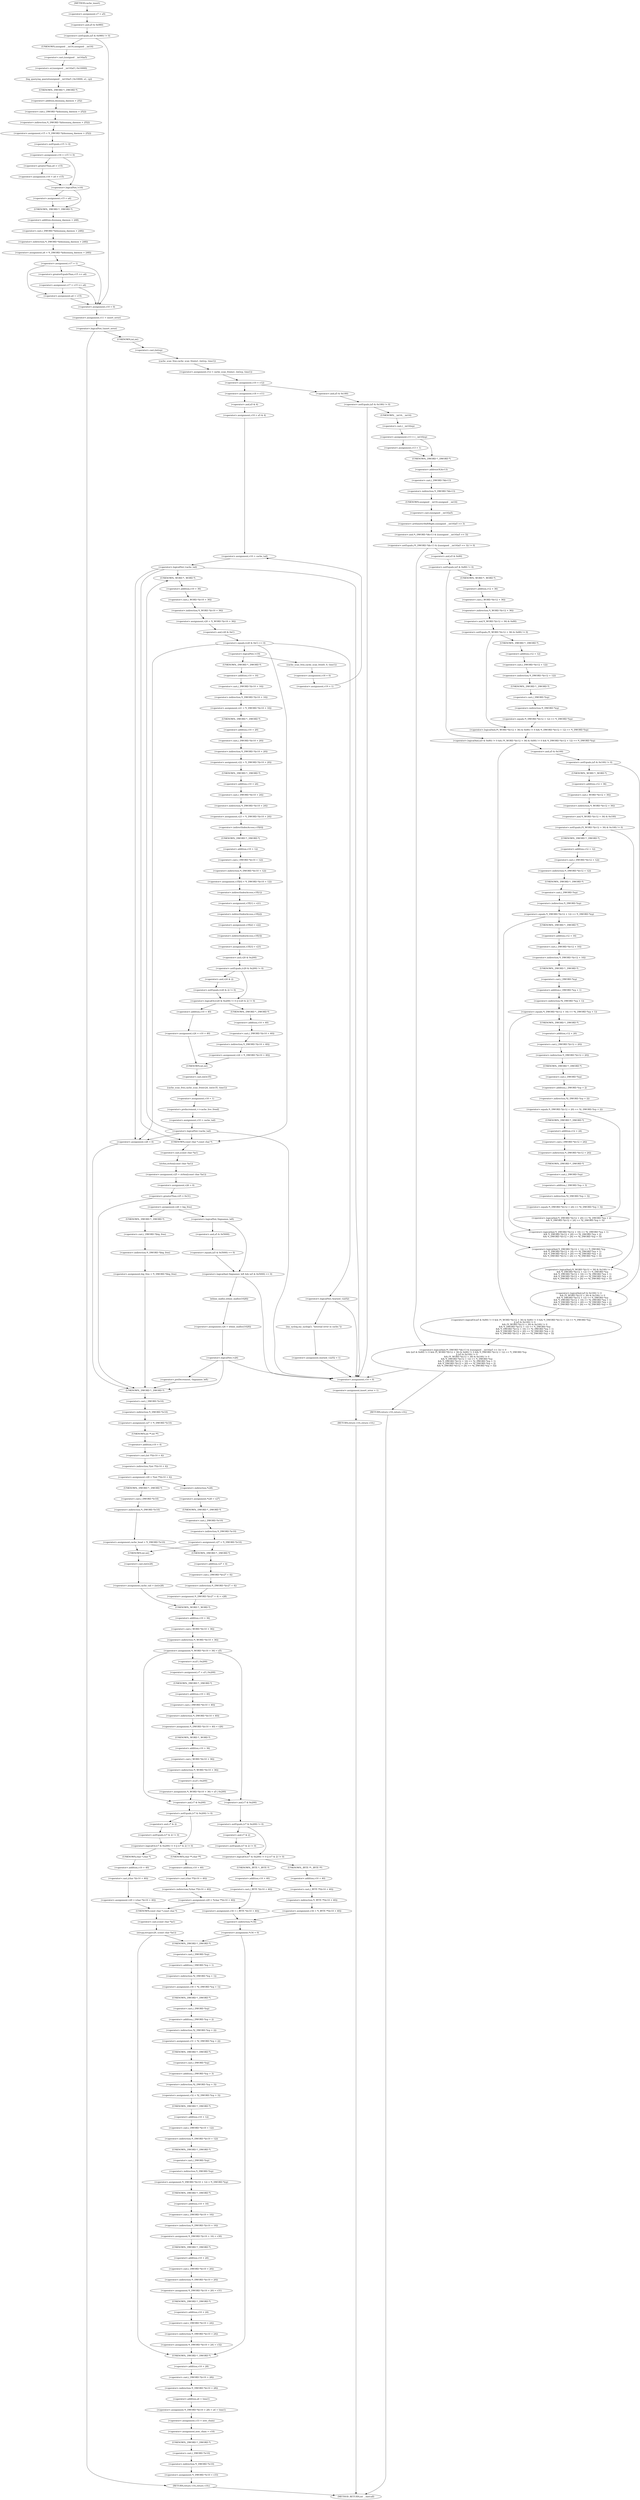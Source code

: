 digraph cache_insert {  
"1000160" [label = "(<operator>.assignment,v7 = a5)" ]
"1000164" [label = "(<operator>.notEquals,(a5 & 0x980) != 0)" ]
"1000165" [label = "(<operator>.and,a5 & 0x980)" ]
"1000170" [label = "(log_query,log_query((unsigned __int16)a5 | 0x10000, a1, cp))" ]
"1000171" [label = "(<operator>.or,(unsigned __int16)a5 | 0x10000)" ]
"1000172" [label = "(<operator>.cast,(unsigned __int16)a5)" ]
"1000173" [label = "(UNKNOWN,unsigned __int16,unsigned __int16)" ]
"1000178" [label = "(<operator>.assignment,v15 = *(_DWORD *)(dnsmasq_daemon + 252))" ]
"1000180" [label = "(<operator>.indirection,*(_DWORD *)(dnsmasq_daemon + 252))" ]
"1000181" [label = "(<operator>.cast,(_DWORD *)(dnsmasq_daemon + 252))" ]
"1000182" [label = "(UNKNOWN,_DWORD *,_DWORD *)" ]
"1000183" [label = "(<operator>.addition,dnsmasq_daemon + 252)" ]
"1000186" [label = "(<operator>.assignment,v16 = v15 != 0)" ]
"1000188" [label = "(<operator>.notEquals,v15 != 0)" ]
"1000193" [label = "(<operator>.assignment,v16 = a4 > v15)" ]
"1000195" [label = "(<operator>.greaterThan,a4 > v15)" ]
"1000199" [label = "(<operator>.logicalNot,!v16)" ]
"1000201" [label = "(<operator>.assignment,v15 = a4)" ]
"1000204" [label = "(<operator>.assignment,a4 = *(_DWORD *)(dnsmasq_daemon + 248))" ]
"1000206" [label = "(<operator>.indirection,*(_DWORD *)(dnsmasq_daemon + 248))" ]
"1000207" [label = "(<operator>.cast,(_DWORD *)(dnsmasq_daemon + 248))" ]
"1000208" [label = "(UNKNOWN,_DWORD *,_DWORD *)" ]
"1000209" [label = "(<operator>.addition,dnsmasq_daemon + 248)" ]
"1000212" [label = "(<operator>.assignment,v17 = 1)" ]
"1000217" [label = "(<operator>.assignment,v17 = v15 >= a4)" ]
"1000219" [label = "(<operator>.greaterEqualsThan,v15 >= a4)" ]
"1000224" [label = "(<operator>.assignment,a4 = v15)" ]
"1000227" [label = "(<operator>.assignment,v10 = 0)" ]
"1000230" [label = "(<operator>.assignment,v11 = insert_error)" ]
"1000234" [label = "(<operator>.logicalNot,!insert_error)" ]
"1000237" [label = "(<operator>.assignment,v12 = cache_scan_free(a1, (int)cp, time1))" ]
"1000239" [label = "(cache_scan_free,cache_scan_free(a1, (int)cp, time1))" ]
"1000241" [label = "(<operator>.cast,(int)cp)" ]
"1000242" [label = "(UNKNOWN,int,int)" ]
"1000245" [label = "(<operator>.assignment,v10 = v12)" ]
"1000252" [label = "(<operator>.notEquals,(a5 & 0x180) != 0)" ]
"1000253" [label = "(<operator>.and,a5 & 0x180)" ]
"1000258" [label = "(<operator>.assignment,v13 = (__int16)cp)" ]
"1000260" [label = "(<operator>.cast,(__int16)cp)" ]
"1000261" [label = "(UNKNOWN,__int16,__int16)" ]
"1000265" [label = "(<operator>.assignment,v13 = 1)" ]
"1000269" [label = "(<operator>.logicalAnd,(*(_DWORD *)&v13 & ((unsigned __int16)a5 >> 3)) != 0\n          && ((a5 & 0x80) != 0 && (*(_WORD *)(v12 + 36) & 0x80) != 0 && *(_DWORD *)(v12 + 12) == *(_DWORD *)cp\n           || (a5 & 0x100) != 0\n           && (*(_WORD *)(v12 + 36) & 0x100) != 0\n           && *(_DWORD *)(v12 + 12) == *(_DWORD *)cp\n           && *(_DWORD *)(v12 + 16) == *((_DWORD *)cp + 1)\n           && *(_DWORD *)(v12 + 20) == *((_DWORD *)cp + 2)\n           && *(_DWORD *)(v12 + 24) == *((_DWORD *)cp + 3)))" ]
"1000270" [label = "(<operator>.notEquals,(*(_DWORD *)&v13 & ((unsigned __int16)a5 >> 3)) != 0)" ]
"1000271" [label = "(<operator>.and,*(_DWORD *)&v13 & ((unsigned __int16)a5 >> 3))" ]
"1000272" [label = "(<operator>.indirection,*(_DWORD *)&v13)" ]
"1000273" [label = "(<operator>.cast,(_DWORD *)&v13)" ]
"1000274" [label = "(UNKNOWN,_DWORD *,_DWORD *)" ]
"1000275" [label = "(<operator>.addressOf,&v13)" ]
"1000277" [label = "(<operator>.arithmeticShiftRight,(unsigned __int16)a5 >> 3)" ]
"1000278" [label = "(<operator>.cast,(unsigned __int16)a5)" ]
"1000279" [label = "(UNKNOWN,unsigned __int16,unsigned __int16)" ]
"1000283" [label = "(<operator>.logicalOr,(a5 & 0x80) != 0 && (*(_WORD *)(v12 + 36) & 0x80) != 0 && *(_DWORD *)(v12 + 12) == *(_DWORD *)cp\n           || (a5 & 0x100) != 0\n           && (*(_WORD *)(v12 + 36) & 0x100) != 0\n           && *(_DWORD *)(v12 + 12) == *(_DWORD *)cp\n           && *(_DWORD *)(v12 + 16) == *((_DWORD *)cp + 1)\n           && *(_DWORD *)(v12 + 20) == *((_DWORD *)cp + 2)\n           && *(_DWORD *)(v12 + 24) == *((_DWORD *)cp + 3))" ]
"1000284" [label = "(<operator>.logicalAnd,(a5 & 0x80) != 0 && (*(_WORD *)(v12 + 36) & 0x80) != 0 && *(_DWORD *)(v12 + 12) == *(_DWORD *)cp)" ]
"1000285" [label = "(<operator>.notEquals,(a5 & 0x80) != 0)" ]
"1000286" [label = "(<operator>.and,a5 & 0x80)" ]
"1000290" [label = "(<operator>.logicalAnd,(*(_WORD *)(v12 + 36) & 0x80) != 0 && *(_DWORD *)(v12 + 12) == *(_DWORD *)cp)" ]
"1000291" [label = "(<operator>.notEquals,(*(_WORD *)(v12 + 36) & 0x80) != 0)" ]
"1000292" [label = "(<operator>.and,*(_WORD *)(v12 + 36) & 0x80)" ]
"1000293" [label = "(<operator>.indirection,*(_WORD *)(v12 + 36))" ]
"1000294" [label = "(<operator>.cast,(_WORD *)(v12 + 36))" ]
"1000295" [label = "(UNKNOWN,_WORD *,_WORD *)" ]
"1000296" [label = "(<operator>.addition,v12 + 36)" ]
"1000301" [label = "(<operator>.equals,*(_DWORD *)(v12 + 12) == *(_DWORD *)cp)" ]
"1000302" [label = "(<operator>.indirection,*(_DWORD *)(v12 + 12))" ]
"1000303" [label = "(<operator>.cast,(_DWORD *)(v12 + 12))" ]
"1000304" [label = "(UNKNOWN,_DWORD *,_DWORD *)" ]
"1000305" [label = "(<operator>.addition,v12 + 12)" ]
"1000308" [label = "(<operator>.indirection,*(_DWORD *)cp)" ]
"1000309" [label = "(<operator>.cast,(_DWORD *)cp)" ]
"1000310" [label = "(UNKNOWN,_DWORD *,_DWORD *)" ]
"1000312" [label = "(<operator>.logicalAnd,(a5 & 0x100) != 0\n           && (*(_WORD *)(v12 + 36) & 0x100) != 0\n           && *(_DWORD *)(v12 + 12) == *(_DWORD *)cp\n           && *(_DWORD *)(v12 + 16) == *((_DWORD *)cp + 1)\n           && *(_DWORD *)(v12 + 20) == *((_DWORD *)cp + 2)\n           && *(_DWORD *)(v12 + 24) == *((_DWORD *)cp + 3))" ]
"1000313" [label = "(<operator>.notEquals,(a5 & 0x100) != 0)" ]
"1000314" [label = "(<operator>.and,a5 & 0x100)" ]
"1000318" [label = "(<operator>.logicalAnd,(*(_WORD *)(v12 + 36) & 0x100) != 0\n           && *(_DWORD *)(v12 + 12) == *(_DWORD *)cp\n           && *(_DWORD *)(v12 + 16) == *((_DWORD *)cp + 1)\n           && *(_DWORD *)(v12 + 20) == *((_DWORD *)cp + 2)\n           && *(_DWORD *)(v12 + 24) == *((_DWORD *)cp + 3))" ]
"1000319" [label = "(<operator>.notEquals,(*(_WORD *)(v12 + 36) & 0x100) != 0)" ]
"1000320" [label = "(<operator>.and,*(_WORD *)(v12 + 36) & 0x100)" ]
"1000321" [label = "(<operator>.indirection,*(_WORD *)(v12 + 36))" ]
"1000322" [label = "(<operator>.cast,(_WORD *)(v12 + 36))" ]
"1000323" [label = "(UNKNOWN,_WORD *,_WORD *)" ]
"1000324" [label = "(<operator>.addition,v12 + 36)" ]
"1000329" [label = "(<operator>.logicalAnd,*(_DWORD *)(v12 + 12) == *(_DWORD *)cp\n           && *(_DWORD *)(v12 + 16) == *((_DWORD *)cp + 1)\n           && *(_DWORD *)(v12 + 20) == *((_DWORD *)cp + 2)\n           && *(_DWORD *)(v12 + 24) == *((_DWORD *)cp + 3))" ]
"1000330" [label = "(<operator>.equals,*(_DWORD *)(v12 + 12) == *(_DWORD *)cp)" ]
"1000331" [label = "(<operator>.indirection,*(_DWORD *)(v12 + 12))" ]
"1000332" [label = "(<operator>.cast,(_DWORD *)(v12 + 12))" ]
"1000333" [label = "(UNKNOWN,_DWORD *,_DWORD *)" ]
"1000334" [label = "(<operator>.addition,v12 + 12)" ]
"1000337" [label = "(<operator>.indirection,*(_DWORD *)cp)" ]
"1000338" [label = "(<operator>.cast,(_DWORD *)cp)" ]
"1000339" [label = "(UNKNOWN,_DWORD *,_DWORD *)" ]
"1000341" [label = "(<operator>.logicalAnd,*(_DWORD *)(v12 + 16) == *((_DWORD *)cp + 1)\n           && *(_DWORD *)(v12 + 20) == *((_DWORD *)cp + 2)\n           && *(_DWORD *)(v12 + 24) == *((_DWORD *)cp + 3))" ]
"1000342" [label = "(<operator>.equals,*(_DWORD *)(v12 + 16) == *((_DWORD *)cp + 1))" ]
"1000343" [label = "(<operator>.indirection,*(_DWORD *)(v12 + 16))" ]
"1000344" [label = "(<operator>.cast,(_DWORD *)(v12 + 16))" ]
"1000345" [label = "(UNKNOWN,_DWORD *,_DWORD *)" ]
"1000346" [label = "(<operator>.addition,v12 + 16)" ]
"1000349" [label = "(<operator>.indirection,*((_DWORD *)cp + 1))" ]
"1000350" [label = "(<operator>.addition,(_DWORD *)cp + 1)" ]
"1000351" [label = "(<operator>.cast,(_DWORD *)cp)" ]
"1000352" [label = "(UNKNOWN,_DWORD *,_DWORD *)" ]
"1000355" [label = "(<operator>.logicalAnd,*(_DWORD *)(v12 + 20) == *((_DWORD *)cp + 2)\n           && *(_DWORD *)(v12 + 24) == *((_DWORD *)cp + 3))" ]
"1000356" [label = "(<operator>.equals,*(_DWORD *)(v12 + 20) == *((_DWORD *)cp + 2))" ]
"1000357" [label = "(<operator>.indirection,*(_DWORD *)(v12 + 20))" ]
"1000358" [label = "(<operator>.cast,(_DWORD *)(v12 + 20))" ]
"1000359" [label = "(UNKNOWN,_DWORD *,_DWORD *)" ]
"1000360" [label = "(<operator>.addition,v12 + 20)" ]
"1000363" [label = "(<operator>.indirection,*((_DWORD *)cp + 2))" ]
"1000364" [label = "(<operator>.addition,(_DWORD *)cp + 2)" ]
"1000365" [label = "(<operator>.cast,(_DWORD *)cp)" ]
"1000366" [label = "(UNKNOWN,_DWORD *,_DWORD *)" ]
"1000369" [label = "(<operator>.equals,*(_DWORD *)(v12 + 24) == *((_DWORD *)cp + 3))" ]
"1000370" [label = "(<operator>.indirection,*(_DWORD *)(v12 + 24))" ]
"1000371" [label = "(<operator>.cast,(_DWORD *)(v12 + 24))" ]
"1000372" [label = "(UNKNOWN,_DWORD *,_DWORD *)" ]
"1000373" [label = "(<operator>.addition,v12 + 24)" ]
"1000376" [label = "(<operator>.indirection,*((_DWORD *)cp + 3))" ]
"1000377" [label = "(<operator>.addition,(_DWORD *)cp + 3)" ]
"1000378" [label = "(<operator>.cast,(_DWORD *)cp)" ]
"1000379" [label = "(UNKNOWN,_DWORD *,_DWORD *)" ]
"1000383" [label = "(RETURN,return v10;,return v10;)" ]
"1000386" [label = "(<operator>.assignment,v10 = 0)" ]
"1000389" [label = "(<operator>.assignment,insert_error = 1)" ]
"1000392" [label = "(RETURN,return v10;,return v10;)" ]
"1000394" [label = "(<operator>.assignment,v18 = v11)" ]
"1000397" [label = "(<operator>.assignment,v19 = a5 & 4)" ]
"1000399" [label = "(<operator>.and,a5 & 4)" ]
"1000403" [label = "(<operator>.assignment,v10 = cache_tail)" ]
"1000407" [label = "(<operator>.logicalNot,!cache_tail)" ]
"1000413" [label = "(<operator>.assignment,v20 = *(_WORD *)(v10 + 36))" ]
"1000415" [label = "(<operator>.indirection,*(_WORD *)(v10 + 36))" ]
"1000416" [label = "(<operator>.cast,(_WORD *)(v10 + 36))" ]
"1000417" [label = "(UNKNOWN,_WORD *,_WORD *)" ]
"1000418" [label = "(<operator>.addition,v10 + 36)" ]
"1000422" [label = "(<operator>.equals,(v20 & 0xC) == 0)" ]
"1000423" [label = "(<operator>.and,v20 & 0xC)" ]
"1000432" [label = "(<operator>.logicalNot,!warned_12252)" ]
"1000435" [label = "(my_syslog,my_syslog(3, \"Internal error in cache.\"))" ]
"1000438" [label = "(<operator>.assignment,warned_12252 = 1)" ]
"1000443" [label = "(<operator>.logicalNot,!v19)" ]
"1000446" [label = "(cache_scan_free,cache_scan_free(0, 0, time1))" ]
"1000450" [label = "(<operator>.assignment,v18 = 0)" ]
"1000453" [label = "(<operator>.assignment,v19 = 1)" ]
"1000457" [label = "(<operator>.assignment,v21 = *(_DWORD *)(v10 + 16))" ]
"1000459" [label = "(<operator>.indirection,*(_DWORD *)(v10 + 16))" ]
"1000460" [label = "(<operator>.cast,(_DWORD *)(v10 + 16))" ]
"1000461" [label = "(UNKNOWN,_DWORD *,_DWORD *)" ]
"1000462" [label = "(<operator>.addition,v10 + 16)" ]
"1000465" [label = "(<operator>.assignment,v22 = *(_DWORD *)(v10 + 20))" ]
"1000467" [label = "(<operator>.indirection,*(_DWORD *)(v10 + 20))" ]
"1000468" [label = "(<operator>.cast,(_DWORD *)(v10 + 20))" ]
"1000469" [label = "(UNKNOWN,_DWORD *,_DWORD *)" ]
"1000470" [label = "(<operator>.addition,v10 + 20)" ]
"1000473" [label = "(<operator>.assignment,v23 = *(_DWORD *)(v10 + 24))" ]
"1000475" [label = "(<operator>.indirection,*(_DWORD *)(v10 + 24))" ]
"1000476" [label = "(<operator>.cast,(_DWORD *)(v10 + 24))" ]
"1000477" [label = "(UNKNOWN,_DWORD *,_DWORD *)" ]
"1000478" [label = "(<operator>.addition,v10 + 24)" ]
"1000481" [label = "(<operator>.assignment,v35[0] = *(_DWORD *)(v10 + 12))" ]
"1000482" [label = "(<operator>.indirectIndexAccess,v35[0])" ]
"1000485" [label = "(<operator>.indirection,*(_DWORD *)(v10 + 12))" ]
"1000486" [label = "(<operator>.cast,(_DWORD *)(v10 + 12))" ]
"1000487" [label = "(UNKNOWN,_DWORD *,_DWORD *)" ]
"1000488" [label = "(<operator>.addition,v10 + 12)" ]
"1000491" [label = "(<operator>.assignment,v35[1] = v21)" ]
"1000492" [label = "(<operator>.indirectIndexAccess,v35[1])" ]
"1000496" [label = "(<operator>.assignment,v35[2] = v22)" ]
"1000497" [label = "(<operator>.indirectIndexAccess,v35[2])" ]
"1000501" [label = "(<operator>.assignment,v35[3] = v23)" ]
"1000502" [label = "(<operator>.indirectIndexAccess,v35[3])" ]
"1000507" [label = "(<operator>.logicalOr,(v20 & 0x200) != 0 || (v20 & 2) != 0)" ]
"1000508" [label = "(<operator>.notEquals,(v20 & 0x200) != 0)" ]
"1000509" [label = "(<operator>.and,v20 & 0x200)" ]
"1000513" [label = "(<operator>.notEquals,(v20 & 2) != 0)" ]
"1000514" [label = "(<operator>.and,v20 & 2)" ]
"1000518" [label = "(<operator>.assignment,v24 = *(_DWORD *)(v10 + 40))" ]
"1000520" [label = "(<operator>.indirection,*(_DWORD *)(v10 + 40))" ]
"1000521" [label = "(<operator>.cast,(_DWORD *)(v10 + 40))" ]
"1000522" [label = "(UNKNOWN,_DWORD *,_DWORD *)" ]
"1000523" [label = "(<operator>.addition,v10 + 40)" ]
"1000527" [label = "(<operator>.assignment,v24 = v10 + 40)" ]
"1000529" [label = "(<operator>.addition,v10 + 40)" ]
"1000532" [label = "(cache_scan_free,cache_scan_free(v24, (int)v35, time1))" ]
"1000534" [label = "(<operator>.cast,(int)v35)" ]
"1000535" [label = "(UNKNOWN,int,int)" ]
"1000538" [label = "(<operator>.assignment,v18 = 1)" ]
"1000541" [label = "(<operator>.preIncrement,++cache_live_freed)" ]
"1000543" [label = "(<operator>.assignment,v10 = cache_tail)" ]
"1000547" [label = "(<operator>.logicalNot,!cache_tail)" ]
"1000553" [label = "(<operator>.assignment,v25 = strlen((const char *)a1))" ]
"1000555" [label = "(strlen,strlen((const char *)a1))" ]
"1000556" [label = "(<operator>.cast,(const char *)a1)" ]
"1000557" [label = "(UNKNOWN,const char *,const char *)" ]
"1000559" [label = "(<operator>.assignment,v26 = 0)" ]
"1000563" [label = "(<operator>.greaterThan,v25 > 0x31)" ]
"1000567" [label = "(<operator>.assignment,v26 = big_free)" ]
"1000573" [label = "(<operator>.assignment,big_free = *(_DWORD *)big_free)" ]
"1000575" [label = "(<operator>.indirection,*(_DWORD *)big_free)" ]
"1000576" [label = "(<operator>.cast,(_DWORD *)big_free)" ]
"1000577" [label = "(UNKNOWN,_DWORD *,_DWORD *)" ]
"1000582" [label = "(<operator>.logicalAnd,!bignames_left && (a5 & 0x5000) == 0)" ]
"1000583" [label = "(<operator>.logicalNot,!bignames_left)" ]
"1000585" [label = "(<operator>.equals,(a5 & 0x5000) == 0)" ]
"1000586" [label = "(<operator>.and,a5 & 0x5000)" ]
"1000591" [label = "(<operator>.assignment,v26 = whine_malloc(1028))" ]
"1000593" [label = "(whine_malloc,whine_malloc(1028))" ]
"1000596" [label = "(<operator>.logicalNot,!v26)" ]
"1000601" [label = "(<operator>.preDecrement,--bignames_left)" ]
"1000605" [label = "(<operator>.assignment,v26 = 0)" ]
"1000608" [label = "(<operator>.assignment,v27 = *(_DWORD *)v10)" ]
"1000610" [label = "(<operator>.indirection,*(_DWORD *)v10)" ]
"1000611" [label = "(<operator>.cast,(_DWORD *)v10)" ]
"1000612" [label = "(UNKNOWN,_DWORD *,_DWORD *)" ]
"1000614" [label = "(<operator>.assignment,v28 = *(int **)(v10 + 4))" ]
"1000616" [label = "(<operator>.indirection,*(int **)(v10 + 4))" ]
"1000617" [label = "(<operator>.cast,(int **)(v10 + 4))" ]
"1000618" [label = "(UNKNOWN,int **,int **)" ]
"1000619" [label = "(<operator>.addition,v10 + 4)" ]
"1000625" [label = "(<operator>.assignment,*v28 = v27)" ]
"1000626" [label = "(<operator>.indirection,*v28)" ]
"1000629" [label = "(<operator>.assignment,v27 = *(_DWORD *)v10)" ]
"1000631" [label = "(<operator>.indirection,*(_DWORD *)v10)" ]
"1000632" [label = "(<operator>.cast,(_DWORD *)v10)" ]
"1000633" [label = "(UNKNOWN,_DWORD *,_DWORD *)" ]
"1000637" [label = "(<operator>.assignment,cache_head = *(_DWORD *)v10)" ]
"1000639" [label = "(<operator>.indirection,*(_DWORD *)v10)" ]
"1000640" [label = "(<operator>.cast,(_DWORD *)v10)" ]
"1000641" [label = "(UNKNOWN,_DWORD *,_DWORD *)" ]
"1000645" [label = "(<operator>.assignment,*(_DWORD *)(v27 + 4) = v28)" ]
"1000646" [label = "(<operator>.indirection,*(_DWORD *)(v27 + 4))" ]
"1000647" [label = "(<operator>.cast,(_DWORD *)(v27 + 4))" ]
"1000648" [label = "(UNKNOWN,_DWORD *,_DWORD *)" ]
"1000649" [label = "(<operator>.addition,v27 + 4)" ]
"1000654" [label = "(<operator>.assignment,cache_tail = (int)v28)" ]
"1000656" [label = "(<operator>.cast,(int)v28)" ]
"1000657" [label = "(UNKNOWN,int,int)" ]
"1000659" [label = "(<operator>.assignment,*(_WORD *)(v10 + 36) = a5)" ]
"1000660" [label = "(<operator>.indirection,*(_WORD *)(v10 + 36))" ]
"1000661" [label = "(<operator>.cast,(_WORD *)(v10 + 36))" ]
"1000662" [label = "(UNKNOWN,_WORD *,_WORD *)" ]
"1000663" [label = "(<operator>.addition,v10 + 36)" ]
"1000670" [label = "(<operator>.assignment,v7 = a5 | 0x200)" ]
"1000672" [label = "(<operator>.or,a5 | 0x200)" ]
"1000675" [label = "(<operator>.assignment,*(_DWORD *)(v10 + 40) = v26)" ]
"1000676" [label = "(<operator>.indirection,*(_DWORD *)(v10 + 40))" ]
"1000677" [label = "(<operator>.cast,(_DWORD *)(v10 + 40))" ]
"1000678" [label = "(UNKNOWN,_DWORD *,_DWORD *)" ]
"1000679" [label = "(<operator>.addition,v10 + 40)" ]
"1000683" [label = "(<operator>.assignment,*(_WORD *)(v10 + 36) = a5 | 0x200)" ]
"1000684" [label = "(<operator>.indirection,*(_WORD *)(v10 + 36))" ]
"1000685" [label = "(<operator>.cast,(_WORD *)(v10 + 36))" ]
"1000686" [label = "(UNKNOWN,_WORD *,_WORD *)" ]
"1000687" [label = "(<operator>.addition,v10 + 36)" ]
"1000690" [label = "(<operator>.or,a5 | 0x200)" ]
"1000697" [label = "(<operator>.logicalOr,(v7 & 0x200) != 0 || (v7 & 2) != 0)" ]
"1000698" [label = "(<operator>.notEquals,(v7 & 0x200) != 0)" ]
"1000699" [label = "(<operator>.and,v7 & 0x200)" ]
"1000703" [label = "(<operator>.notEquals,(v7 & 2) != 0)" ]
"1000704" [label = "(<operator>.and,v7 & 2)" ]
"1000708" [label = "(<operator>.assignment,v29 = *(char **)(v10 + 40))" ]
"1000710" [label = "(<operator>.indirection,*(char **)(v10 + 40))" ]
"1000711" [label = "(<operator>.cast,(char **)(v10 + 40))" ]
"1000712" [label = "(UNKNOWN,char **,char **)" ]
"1000713" [label = "(<operator>.addition,v10 + 40)" ]
"1000717" [label = "(<operator>.assignment,v29 = (char *)(v10 + 40))" ]
"1000719" [label = "(<operator>.cast,(char *)(v10 + 40))" ]
"1000720" [label = "(UNKNOWN,char *,char *)" ]
"1000721" [label = "(<operator>.addition,v10 + 40)" ]
"1000724" [label = "(strcpy,strcpy(v29, (const char *)a1))" ]
"1000726" [label = "(<operator>.cast,(const char *)a1)" ]
"1000727" [label = "(UNKNOWN,const char *,const char *)" ]
"1000732" [label = "(<operator>.logicalOr,(v7 & 0x200) != 0 || (v7 & 2) != 0)" ]
"1000733" [label = "(<operator>.notEquals,(v7 & 0x200) != 0)" ]
"1000734" [label = "(<operator>.and,v7 & 0x200)" ]
"1000738" [label = "(<operator>.notEquals,(v7 & 2) != 0)" ]
"1000739" [label = "(<operator>.and,v7 & 2)" ]
"1000743" [label = "(<operator>.assignment,v34 = *(_BYTE **)(v10 + 40))" ]
"1000745" [label = "(<operator>.indirection,*(_BYTE **)(v10 + 40))" ]
"1000746" [label = "(<operator>.cast,(_BYTE **)(v10 + 40))" ]
"1000747" [label = "(UNKNOWN,_BYTE **,_BYTE **)" ]
"1000748" [label = "(<operator>.addition,v10 + 40)" ]
"1000752" [label = "(<operator>.assignment,v34 = (_BYTE *)(v10 + 40))" ]
"1000754" [label = "(<operator>.cast,(_BYTE *)(v10 + 40))" ]
"1000755" [label = "(UNKNOWN,_BYTE *,_BYTE *)" ]
"1000756" [label = "(<operator>.addition,v10 + 40)" ]
"1000759" [label = "(<operator>.assignment,*v34 = 0)" ]
"1000760" [label = "(<operator>.indirection,*v34)" ]
"1000766" [label = "(<operator>.assignment,v30 = *((_DWORD *)cp + 1))" ]
"1000768" [label = "(<operator>.indirection,*((_DWORD *)cp + 1))" ]
"1000769" [label = "(<operator>.addition,(_DWORD *)cp + 1)" ]
"1000770" [label = "(<operator>.cast,(_DWORD *)cp)" ]
"1000771" [label = "(UNKNOWN,_DWORD *,_DWORD *)" ]
"1000774" [label = "(<operator>.assignment,v31 = *((_DWORD *)cp + 2))" ]
"1000776" [label = "(<operator>.indirection,*((_DWORD *)cp + 2))" ]
"1000777" [label = "(<operator>.addition,(_DWORD *)cp + 2)" ]
"1000778" [label = "(<operator>.cast,(_DWORD *)cp)" ]
"1000779" [label = "(UNKNOWN,_DWORD *,_DWORD *)" ]
"1000782" [label = "(<operator>.assignment,v32 = *((_DWORD *)cp + 3))" ]
"1000784" [label = "(<operator>.indirection,*((_DWORD *)cp + 3))" ]
"1000785" [label = "(<operator>.addition,(_DWORD *)cp + 3)" ]
"1000786" [label = "(<operator>.cast,(_DWORD *)cp)" ]
"1000787" [label = "(UNKNOWN,_DWORD *,_DWORD *)" ]
"1000790" [label = "(<operator>.assignment,*(_DWORD *)(v10 + 12) = *(_DWORD *)cp)" ]
"1000791" [label = "(<operator>.indirection,*(_DWORD *)(v10 + 12))" ]
"1000792" [label = "(<operator>.cast,(_DWORD *)(v10 + 12))" ]
"1000793" [label = "(UNKNOWN,_DWORD *,_DWORD *)" ]
"1000794" [label = "(<operator>.addition,v10 + 12)" ]
"1000797" [label = "(<operator>.indirection,*(_DWORD *)cp)" ]
"1000798" [label = "(<operator>.cast,(_DWORD *)cp)" ]
"1000799" [label = "(UNKNOWN,_DWORD *,_DWORD *)" ]
"1000801" [label = "(<operator>.assignment,*(_DWORD *)(v10 + 16) = v30)" ]
"1000802" [label = "(<operator>.indirection,*(_DWORD *)(v10 + 16))" ]
"1000803" [label = "(<operator>.cast,(_DWORD *)(v10 + 16))" ]
"1000804" [label = "(UNKNOWN,_DWORD *,_DWORD *)" ]
"1000805" [label = "(<operator>.addition,v10 + 16)" ]
"1000809" [label = "(<operator>.assignment,*(_DWORD *)(v10 + 20) = v31)" ]
"1000810" [label = "(<operator>.indirection,*(_DWORD *)(v10 + 20))" ]
"1000811" [label = "(<operator>.cast,(_DWORD *)(v10 + 20))" ]
"1000812" [label = "(UNKNOWN,_DWORD *,_DWORD *)" ]
"1000813" [label = "(<operator>.addition,v10 + 20)" ]
"1000817" [label = "(<operator>.assignment,*(_DWORD *)(v10 + 24) = v32)" ]
"1000818" [label = "(<operator>.indirection,*(_DWORD *)(v10 + 24))" ]
"1000819" [label = "(<operator>.cast,(_DWORD *)(v10 + 24))" ]
"1000820" [label = "(UNKNOWN,_DWORD *,_DWORD *)" ]
"1000821" [label = "(<operator>.addition,v10 + 24)" ]
"1000825" [label = "(<operator>.assignment,*(_DWORD *)(v10 + 28) = a4 + time1)" ]
"1000826" [label = "(<operator>.indirection,*(_DWORD *)(v10 + 28))" ]
"1000827" [label = "(<operator>.cast,(_DWORD *)(v10 + 28))" ]
"1000828" [label = "(UNKNOWN,_DWORD *,_DWORD *)" ]
"1000829" [label = "(<operator>.addition,v10 + 28)" ]
"1000832" [label = "(<operator>.addition,a4 + time1)" ]
"1000835" [label = "(<operator>.assignment,v33 = new_chain)" ]
"1000838" [label = "(<operator>.assignment,new_chain = v10)" ]
"1000841" [label = "(<operator>.assignment,*(_DWORD *)v10 = v33)" ]
"1000842" [label = "(<operator>.indirection,*(_DWORD *)v10)" ]
"1000843" [label = "(<operator>.cast,(_DWORD *)v10)" ]
"1000844" [label = "(UNKNOWN,_DWORD *,_DWORD *)" ]
"1000847" [label = "(RETURN,return v10;,return v10;)" ]
"1000127" [label = "(METHOD,cache_insert)" ]
"1000849" [label = "(METHOD_RETURN,int __fastcall)" ]
  "1000160" -> "1000165" 
  "1000164" -> "1000173" 
  "1000164" -> "1000227" 
  "1000165" -> "1000164" 
  "1000170" -> "1000182" 
  "1000171" -> "1000170" 
  "1000172" -> "1000171" 
  "1000173" -> "1000172" 
  "1000178" -> "1000188" 
  "1000180" -> "1000178" 
  "1000181" -> "1000180" 
  "1000182" -> "1000183" 
  "1000183" -> "1000181" 
  "1000186" -> "1000195" 
  "1000186" -> "1000199" 
  "1000188" -> "1000186" 
  "1000193" -> "1000199" 
  "1000195" -> "1000193" 
  "1000199" -> "1000201" 
  "1000199" -> "1000208" 
  "1000201" -> "1000208" 
  "1000204" -> "1000212" 
  "1000206" -> "1000204" 
  "1000207" -> "1000206" 
  "1000208" -> "1000209" 
  "1000209" -> "1000207" 
  "1000212" -> "1000219" 
  "1000212" -> "1000224" 
  "1000212" -> "1000227" 
  "1000217" -> "1000224" 
  "1000217" -> "1000227" 
  "1000219" -> "1000217" 
  "1000224" -> "1000227" 
  "1000227" -> "1000230" 
  "1000230" -> "1000234" 
  "1000234" -> "1000242" 
  "1000234" -> "1000847" 
  "1000237" -> "1000245" 
  "1000239" -> "1000237" 
  "1000241" -> "1000239" 
  "1000242" -> "1000241" 
  "1000245" -> "1000253" 
  "1000245" -> "1000394" 
  "1000252" -> "1000261" 
  "1000252" -> "1000386" 
  "1000253" -> "1000252" 
  "1000258" -> "1000274" 
  "1000258" -> "1000265" 
  "1000260" -> "1000258" 
  "1000261" -> "1000260" 
  "1000265" -> "1000274" 
  "1000269" -> "1000383" 
  "1000269" -> "1000386" 
  "1000270" -> "1000269" 
  "1000270" -> "1000286" 
  "1000271" -> "1000270" 
  "1000272" -> "1000279" 
  "1000273" -> "1000272" 
  "1000274" -> "1000275" 
  "1000275" -> "1000273" 
  "1000277" -> "1000271" 
  "1000278" -> "1000277" 
  "1000279" -> "1000278" 
  "1000283" -> "1000269" 
  "1000284" -> "1000283" 
  "1000284" -> "1000314" 
  "1000285" -> "1000295" 
  "1000285" -> "1000284" 
  "1000286" -> "1000285" 
  "1000290" -> "1000284" 
  "1000291" -> "1000304" 
  "1000291" -> "1000290" 
  "1000292" -> "1000291" 
  "1000293" -> "1000292" 
  "1000294" -> "1000293" 
  "1000295" -> "1000296" 
  "1000296" -> "1000294" 
  "1000301" -> "1000290" 
  "1000302" -> "1000310" 
  "1000303" -> "1000302" 
  "1000304" -> "1000305" 
  "1000305" -> "1000303" 
  "1000308" -> "1000301" 
  "1000309" -> "1000308" 
  "1000310" -> "1000309" 
  "1000312" -> "1000283" 
  "1000313" -> "1000323" 
  "1000313" -> "1000312" 
  "1000314" -> "1000313" 
  "1000318" -> "1000312" 
  "1000319" -> "1000333" 
  "1000319" -> "1000318" 
  "1000320" -> "1000319" 
  "1000321" -> "1000320" 
  "1000322" -> "1000321" 
  "1000323" -> "1000324" 
  "1000324" -> "1000322" 
  "1000329" -> "1000318" 
  "1000330" -> "1000345" 
  "1000330" -> "1000329" 
  "1000331" -> "1000339" 
  "1000332" -> "1000331" 
  "1000333" -> "1000334" 
  "1000334" -> "1000332" 
  "1000337" -> "1000330" 
  "1000338" -> "1000337" 
  "1000339" -> "1000338" 
  "1000341" -> "1000329" 
  "1000342" -> "1000359" 
  "1000342" -> "1000341" 
  "1000343" -> "1000352" 
  "1000344" -> "1000343" 
  "1000345" -> "1000346" 
  "1000346" -> "1000344" 
  "1000349" -> "1000342" 
  "1000350" -> "1000349" 
  "1000351" -> "1000350" 
  "1000352" -> "1000351" 
  "1000355" -> "1000341" 
  "1000356" -> "1000372" 
  "1000356" -> "1000355" 
  "1000357" -> "1000366" 
  "1000358" -> "1000357" 
  "1000359" -> "1000360" 
  "1000360" -> "1000358" 
  "1000363" -> "1000356" 
  "1000364" -> "1000363" 
  "1000365" -> "1000364" 
  "1000366" -> "1000365" 
  "1000369" -> "1000355" 
  "1000370" -> "1000379" 
  "1000371" -> "1000370" 
  "1000372" -> "1000373" 
  "1000373" -> "1000371" 
  "1000376" -> "1000369" 
  "1000377" -> "1000376" 
  "1000378" -> "1000377" 
  "1000379" -> "1000378" 
  "1000383" -> "1000849" 
  "1000386" -> "1000389" 
  "1000389" -> "1000392" 
  "1000392" -> "1000849" 
  "1000394" -> "1000399" 
  "1000397" -> "1000403" 
  "1000399" -> "1000397" 
  "1000403" -> "1000407" 
  "1000407" -> "1000386" 
  "1000407" -> "1000417" 
  "1000407" -> "1000557" 
  "1000407" -> "1000605" 
  "1000413" -> "1000423" 
  "1000415" -> "1000413" 
  "1000416" -> "1000415" 
  "1000417" -> "1000418" 
  "1000418" -> "1000416" 
  "1000422" -> "1000557" 
  "1000422" -> "1000605" 
  "1000422" -> "1000432" 
  "1000422" -> "1000443" 
  "1000423" -> "1000422" 
  "1000432" -> "1000435" 
  "1000432" -> "1000386" 
  "1000435" -> "1000438" 
  "1000438" -> "1000386" 
  "1000443" -> "1000446" 
  "1000443" -> "1000461" 
  "1000446" -> "1000450" 
  "1000450" -> "1000453" 
  "1000453" -> "1000403" 
  "1000457" -> "1000469" 
  "1000459" -> "1000457" 
  "1000460" -> "1000459" 
  "1000461" -> "1000462" 
  "1000462" -> "1000460" 
  "1000465" -> "1000477" 
  "1000467" -> "1000465" 
  "1000468" -> "1000467" 
  "1000469" -> "1000470" 
  "1000470" -> "1000468" 
  "1000473" -> "1000482" 
  "1000475" -> "1000473" 
  "1000476" -> "1000475" 
  "1000477" -> "1000478" 
  "1000478" -> "1000476" 
  "1000481" -> "1000492" 
  "1000482" -> "1000487" 
  "1000485" -> "1000481" 
  "1000486" -> "1000485" 
  "1000487" -> "1000488" 
  "1000488" -> "1000486" 
  "1000491" -> "1000497" 
  "1000492" -> "1000491" 
  "1000496" -> "1000502" 
  "1000497" -> "1000496" 
  "1000501" -> "1000509" 
  "1000502" -> "1000501" 
  "1000507" -> "1000522" 
  "1000507" -> "1000529" 
  "1000508" -> "1000507" 
  "1000508" -> "1000514" 
  "1000509" -> "1000508" 
  "1000513" -> "1000507" 
  "1000514" -> "1000513" 
  "1000518" -> "1000535" 
  "1000520" -> "1000518" 
  "1000521" -> "1000520" 
  "1000522" -> "1000523" 
  "1000523" -> "1000521" 
  "1000527" -> "1000535" 
  "1000529" -> "1000527" 
  "1000532" -> "1000538" 
  "1000534" -> "1000532" 
  "1000535" -> "1000534" 
  "1000538" -> "1000541" 
  "1000541" -> "1000543" 
  "1000543" -> "1000547" 
  "1000547" -> "1000417" 
  "1000547" -> "1000557" 
  "1000547" -> "1000605" 
  "1000547" -> "1000386" 
  "1000553" -> "1000559" 
  "1000555" -> "1000553" 
  "1000556" -> "1000555" 
  "1000557" -> "1000556" 
  "1000559" -> "1000563" 
  "1000563" -> "1000567" 
  "1000563" -> "1000612" 
  "1000567" -> "1000577" 
  "1000567" -> "1000583" 
  "1000573" -> "1000612" 
  "1000575" -> "1000573" 
  "1000576" -> "1000575" 
  "1000577" -> "1000576" 
  "1000582" -> "1000386" 
  "1000582" -> "1000593" 
  "1000583" -> "1000582" 
  "1000583" -> "1000586" 
  "1000585" -> "1000582" 
  "1000586" -> "1000585" 
  "1000591" -> "1000596" 
  "1000593" -> "1000591" 
  "1000596" -> "1000386" 
  "1000596" -> "1000601" 
  "1000596" -> "1000612" 
  "1000601" -> "1000612" 
  "1000605" -> "1000612" 
  "1000608" -> "1000618" 
  "1000610" -> "1000608" 
  "1000611" -> "1000610" 
  "1000612" -> "1000611" 
  "1000614" -> "1000626" 
  "1000614" -> "1000641" 
  "1000616" -> "1000614" 
  "1000617" -> "1000616" 
  "1000618" -> "1000619" 
  "1000619" -> "1000617" 
  "1000625" -> "1000633" 
  "1000626" -> "1000625" 
  "1000629" -> "1000648" 
  "1000629" -> "1000657" 
  "1000631" -> "1000629" 
  "1000632" -> "1000631" 
  "1000633" -> "1000632" 
  "1000637" -> "1000648" 
  "1000637" -> "1000657" 
  "1000639" -> "1000637" 
  "1000640" -> "1000639" 
  "1000641" -> "1000640" 
  "1000645" -> "1000662" 
  "1000646" -> "1000645" 
  "1000647" -> "1000646" 
  "1000648" -> "1000649" 
  "1000649" -> "1000647" 
  "1000654" -> "1000662" 
  "1000656" -> "1000654" 
  "1000657" -> "1000656" 
  "1000659" -> "1000672" 
  "1000659" -> "1000699" 
  "1000659" -> "1000734" 
  "1000660" -> "1000659" 
  "1000661" -> "1000660" 
  "1000662" -> "1000663" 
  "1000663" -> "1000661" 
  "1000670" -> "1000678" 
  "1000672" -> "1000670" 
  "1000675" -> "1000686" 
  "1000676" -> "1000675" 
  "1000677" -> "1000676" 
  "1000678" -> "1000679" 
  "1000679" -> "1000677" 
  "1000683" -> "1000699" 
  "1000683" -> "1000734" 
  "1000684" -> "1000690" 
  "1000685" -> "1000684" 
  "1000686" -> "1000687" 
  "1000687" -> "1000685" 
  "1000690" -> "1000683" 
  "1000697" -> "1000712" 
  "1000697" -> "1000720" 
  "1000698" -> "1000697" 
  "1000698" -> "1000704" 
  "1000699" -> "1000698" 
  "1000703" -> "1000697" 
  "1000704" -> "1000703" 
  "1000708" -> "1000727" 
  "1000710" -> "1000708" 
  "1000711" -> "1000710" 
  "1000712" -> "1000713" 
  "1000713" -> "1000711" 
  "1000717" -> "1000727" 
  "1000719" -> "1000717" 
  "1000720" -> "1000721" 
  "1000721" -> "1000719" 
  "1000724" -> "1000828" 
  "1000724" -> "1000771" 
  "1000726" -> "1000724" 
  "1000727" -> "1000726" 
  "1000732" -> "1000747" 
  "1000732" -> "1000755" 
  "1000733" -> "1000732" 
  "1000733" -> "1000739" 
  "1000734" -> "1000733" 
  "1000738" -> "1000732" 
  "1000739" -> "1000738" 
  "1000743" -> "1000760" 
  "1000745" -> "1000743" 
  "1000746" -> "1000745" 
  "1000747" -> "1000748" 
  "1000748" -> "1000746" 
  "1000752" -> "1000760" 
  "1000754" -> "1000752" 
  "1000755" -> "1000756" 
  "1000756" -> "1000754" 
  "1000759" -> "1000828" 
  "1000759" -> "1000771" 
  "1000760" -> "1000759" 
  "1000766" -> "1000779" 
  "1000768" -> "1000766" 
  "1000769" -> "1000768" 
  "1000770" -> "1000769" 
  "1000771" -> "1000770" 
  "1000774" -> "1000787" 
  "1000776" -> "1000774" 
  "1000777" -> "1000776" 
  "1000778" -> "1000777" 
  "1000779" -> "1000778" 
  "1000782" -> "1000793" 
  "1000784" -> "1000782" 
  "1000785" -> "1000784" 
  "1000786" -> "1000785" 
  "1000787" -> "1000786" 
  "1000790" -> "1000804" 
  "1000791" -> "1000799" 
  "1000792" -> "1000791" 
  "1000793" -> "1000794" 
  "1000794" -> "1000792" 
  "1000797" -> "1000790" 
  "1000798" -> "1000797" 
  "1000799" -> "1000798" 
  "1000801" -> "1000812" 
  "1000802" -> "1000801" 
  "1000803" -> "1000802" 
  "1000804" -> "1000805" 
  "1000805" -> "1000803" 
  "1000809" -> "1000820" 
  "1000810" -> "1000809" 
  "1000811" -> "1000810" 
  "1000812" -> "1000813" 
  "1000813" -> "1000811" 
  "1000817" -> "1000828" 
  "1000818" -> "1000817" 
  "1000819" -> "1000818" 
  "1000820" -> "1000821" 
  "1000821" -> "1000819" 
  "1000825" -> "1000835" 
  "1000826" -> "1000832" 
  "1000827" -> "1000826" 
  "1000828" -> "1000829" 
  "1000829" -> "1000827" 
  "1000832" -> "1000825" 
  "1000835" -> "1000838" 
  "1000838" -> "1000844" 
  "1000841" -> "1000847" 
  "1000842" -> "1000841" 
  "1000843" -> "1000842" 
  "1000844" -> "1000843" 
  "1000847" -> "1000849" 
  "1000127" -> "1000160" 
}
